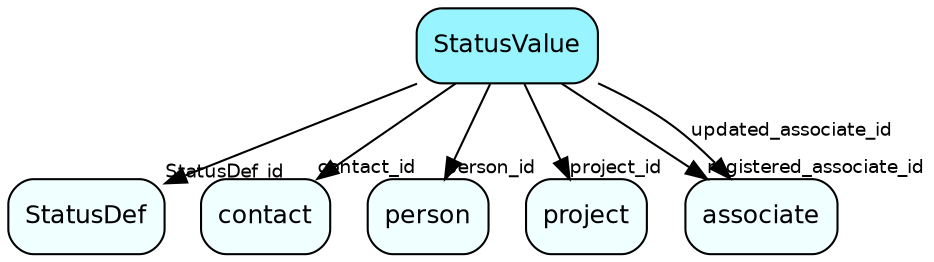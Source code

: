 digraph StatusValue  {
node [shape = box style="rounded, filled" fontname = "Helvetica" fontsize = "12" ]
edge [fontname = "Helvetica" fontsize = "9"]

StatusValue[fillcolor = "cadetblue1"]
StatusDef[fillcolor = "azure1"]
contact[fillcolor = "azure1"]
person[fillcolor = "azure1"]
project[fillcolor = "azure1"]
associate[fillcolor = "azure1"]
StatusValue -> StatusDef [headlabel = "StatusDef_id"]
StatusValue -> contact [headlabel = "contact_id"]
StatusValue -> person [headlabel = "person_id"]
StatusValue -> project [headlabel = "project_id"]
StatusValue -> associate [headlabel = "registered_associate_id"]
StatusValue -> associate [label = "updated_associate_id"]
}
